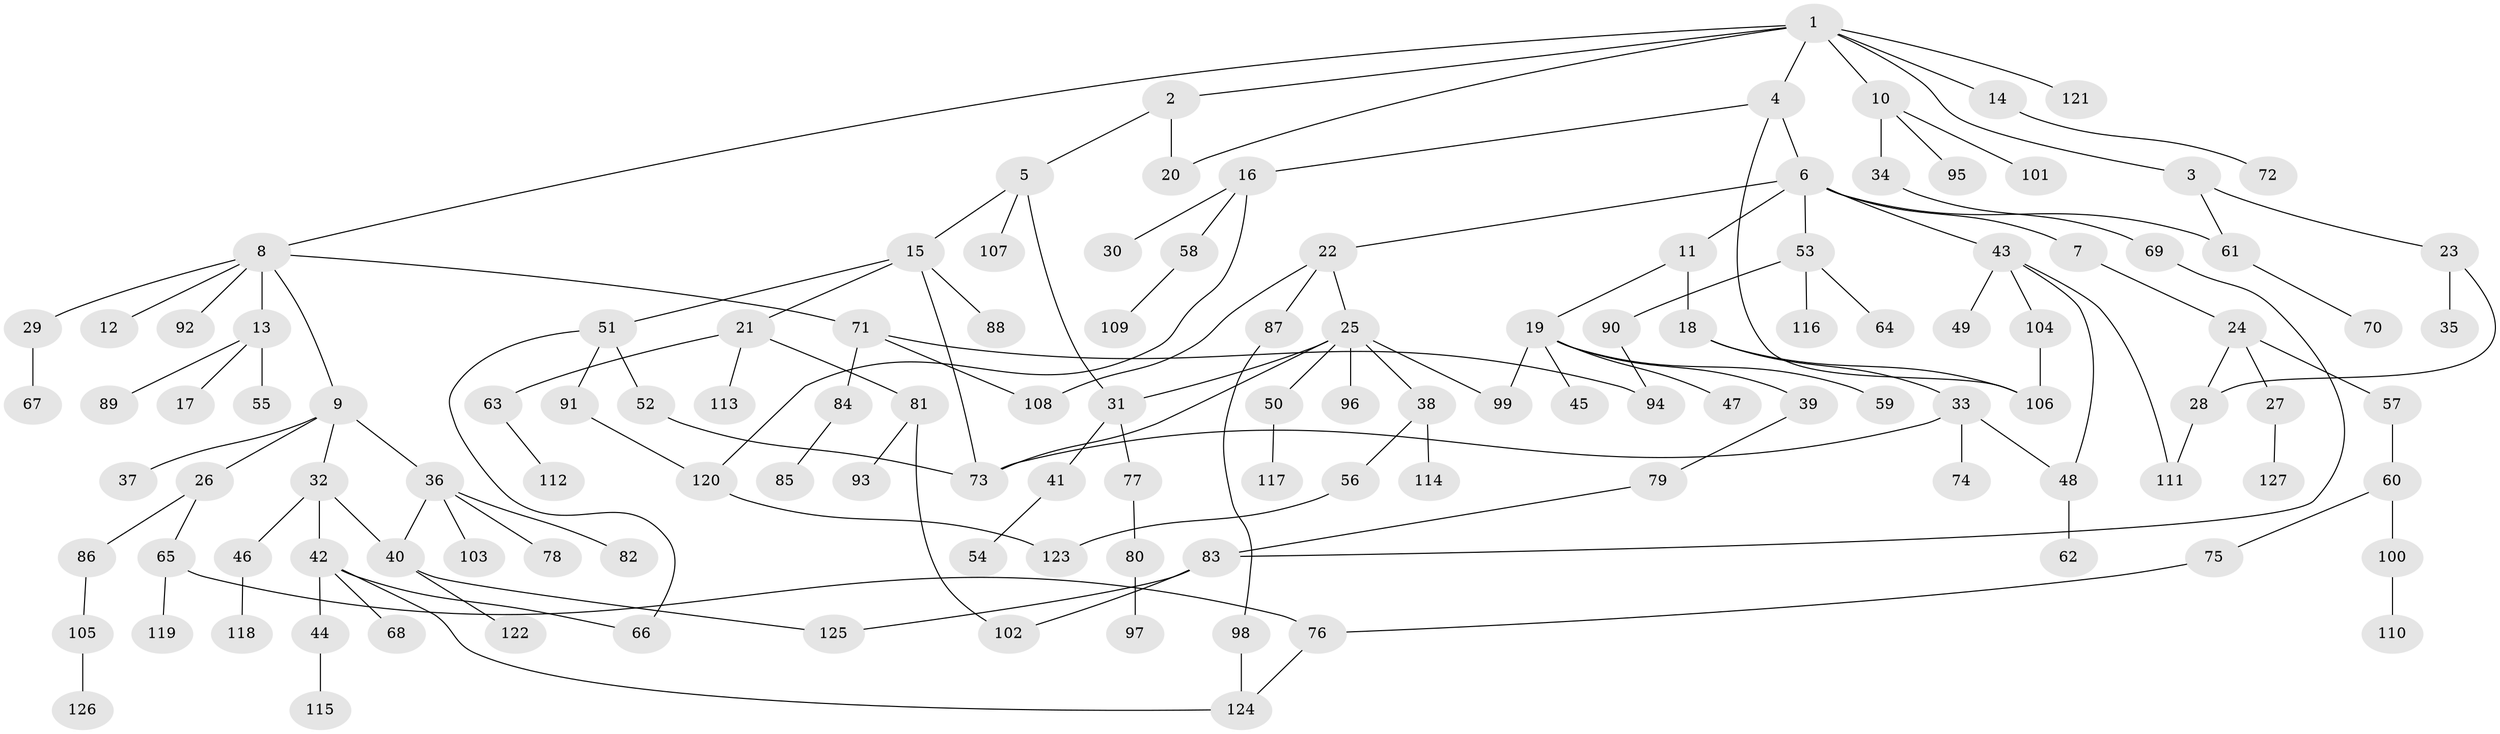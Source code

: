 // coarse degree distribution, {8: 0.04, 3: 0.16, 5: 0.04, 19: 0.02, 4: 0.04, 9: 0.02, 2: 0.24, 1: 0.44}
// Generated by graph-tools (version 1.1) at 2025/16/03/04/25 18:16:59]
// undirected, 127 vertices, 150 edges
graph export_dot {
graph [start="1"]
  node [color=gray90,style=filled];
  1;
  2;
  3;
  4;
  5;
  6;
  7;
  8;
  9;
  10;
  11;
  12;
  13;
  14;
  15;
  16;
  17;
  18;
  19;
  20;
  21;
  22;
  23;
  24;
  25;
  26;
  27;
  28;
  29;
  30;
  31;
  32;
  33;
  34;
  35;
  36;
  37;
  38;
  39;
  40;
  41;
  42;
  43;
  44;
  45;
  46;
  47;
  48;
  49;
  50;
  51;
  52;
  53;
  54;
  55;
  56;
  57;
  58;
  59;
  60;
  61;
  62;
  63;
  64;
  65;
  66;
  67;
  68;
  69;
  70;
  71;
  72;
  73;
  74;
  75;
  76;
  77;
  78;
  79;
  80;
  81;
  82;
  83;
  84;
  85;
  86;
  87;
  88;
  89;
  90;
  91;
  92;
  93;
  94;
  95;
  96;
  97;
  98;
  99;
  100;
  101;
  102;
  103;
  104;
  105;
  106;
  107;
  108;
  109;
  110;
  111;
  112;
  113;
  114;
  115;
  116;
  117;
  118;
  119;
  120;
  121;
  122;
  123;
  124;
  125;
  126;
  127;
  1 -- 2;
  1 -- 3;
  1 -- 4;
  1 -- 8;
  1 -- 10;
  1 -- 14;
  1 -- 20;
  1 -- 121;
  2 -- 5;
  2 -- 20;
  3 -- 23;
  3 -- 61;
  4 -- 6;
  4 -- 16;
  4 -- 106;
  5 -- 15;
  5 -- 31;
  5 -- 107;
  6 -- 7;
  6 -- 11;
  6 -- 22;
  6 -- 43;
  6 -- 53;
  6 -- 61;
  7 -- 24;
  8 -- 9;
  8 -- 12;
  8 -- 13;
  8 -- 29;
  8 -- 71;
  8 -- 92;
  9 -- 26;
  9 -- 32;
  9 -- 36;
  9 -- 37;
  10 -- 34;
  10 -- 95;
  10 -- 101;
  11 -- 18;
  11 -- 19;
  13 -- 17;
  13 -- 55;
  13 -- 89;
  14 -- 72;
  15 -- 21;
  15 -- 51;
  15 -- 88;
  15 -- 73;
  16 -- 30;
  16 -- 58;
  16 -- 120;
  18 -- 33;
  18 -- 106;
  19 -- 39;
  19 -- 45;
  19 -- 47;
  19 -- 59;
  19 -- 99;
  21 -- 63;
  21 -- 81;
  21 -- 113;
  22 -- 25;
  22 -- 87;
  22 -- 108;
  23 -- 35;
  23 -- 28;
  24 -- 27;
  24 -- 28;
  24 -- 57;
  25 -- 38;
  25 -- 50;
  25 -- 96;
  25 -- 99;
  25 -- 31;
  25 -- 73;
  26 -- 65;
  26 -- 86;
  27 -- 127;
  28 -- 111;
  29 -- 67;
  31 -- 41;
  31 -- 77;
  32 -- 42;
  32 -- 46;
  32 -- 40;
  33 -- 74;
  33 -- 48;
  33 -- 73;
  34 -- 69;
  36 -- 40;
  36 -- 78;
  36 -- 82;
  36 -- 103;
  38 -- 56;
  38 -- 114;
  39 -- 79;
  40 -- 122;
  40 -- 125;
  41 -- 54;
  42 -- 44;
  42 -- 68;
  42 -- 124;
  42 -- 66;
  43 -- 48;
  43 -- 49;
  43 -- 104;
  43 -- 111;
  44 -- 115;
  46 -- 118;
  48 -- 62;
  50 -- 117;
  51 -- 52;
  51 -- 66;
  51 -- 91;
  52 -- 73;
  53 -- 64;
  53 -- 90;
  53 -- 116;
  56 -- 123;
  57 -- 60;
  58 -- 109;
  60 -- 75;
  60 -- 100;
  61 -- 70;
  63 -- 112;
  65 -- 76;
  65 -- 119;
  69 -- 83;
  71 -- 84;
  71 -- 94;
  71 -- 108;
  75 -- 76;
  76 -- 124;
  77 -- 80;
  79 -- 83;
  80 -- 97;
  81 -- 93;
  81 -- 102;
  83 -- 102;
  83 -- 125;
  84 -- 85;
  86 -- 105;
  87 -- 98;
  90 -- 94;
  91 -- 120;
  98 -- 124;
  100 -- 110;
  104 -- 106;
  105 -- 126;
  120 -- 123;
}

